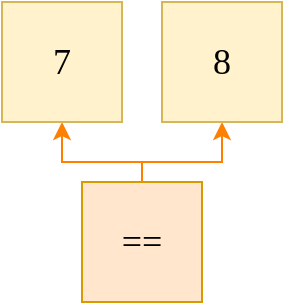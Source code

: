 <mxfile version="20.3.0" type="device"><diagram id="WuY6aNF5Nyn4ZAjBvU5S" name="Page-1"><mxGraphModel dx="899" dy="587" grid="1" gridSize="10" guides="1" tooltips="1" connect="1" arrows="1" fold="1" page="1" pageScale="1" pageWidth="850" pageHeight="1100" math="0" shadow="0"><root><mxCell id="0"/><mxCell id="1" parent="0"/><mxCell id="BggtcCdcHnESiFhWzSzw-24" style="edgeStyle=orthogonalEdgeStyle;rounded=0;orthogonalLoop=1;jettySize=auto;html=1;exitX=0.5;exitY=0;exitDx=0;exitDy=0;entryX=0.5;entryY=1;entryDx=0;entryDy=0;fontSize=18;fontFamily=IBM Plex Mono;fontSource=https%3A%2F%2Ffonts.googleapis.com%2Fcss%3Ffamily%3DIBM%2BPlex%2BMono;strokeColor=#FF8000;" parent="1" source="BggtcCdcHnESiFhWzSzw-26" edge="1"><mxGeometry relative="1" as="geometry"><mxPoint x="490" y="710" as="targetPoint"/><Array as="points"><mxPoint x="530" y="730"/><mxPoint x="490" y="730"/></Array></mxGeometry></mxCell><mxCell id="BggtcCdcHnESiFhWzSzw-25" style="edgeStyle=orthogonalEdgeStyle;rounded=0;orthogonalLoop=1;jettySize=auto;html=1;exitX=0.5;exitY=0;exitDx=0;exitDy=0;entryX=0.5;entryY=1;entryDx=0;entryDy=0;fontSize=18;fontFamily=IBM Plex Mono;fontSource=https%3A%2F%2Ffonts.googleapis.com%2Fcss%3Ffamily%3DIBM%2BPlex%2BMono;strokeColor=#FF8000;" parent="1" source="BggtcCdcHnESiFhWzSzw-26" target="BggtcCdcHnESiFhWzSzw-28" edge="1"><mxGeometry relative="1" as="geometry"><Array as="points"><mxPoint x="530" y="730"/><mxPoint x="570" y="730"/></Array></mxGeometry></mxCell><mxCell id="BggtcCdcHnESiFhWzSzw-26" value="==" style="rounded=0;whiteSpace=wrap;html=1;fontSize=18;fontFamily=IBM Plex Mono;fontSource=https%3A%2F%2Ffonts.googleapis.com%2Fcss%3Ffamily%3DIBM%2BPlex%2BMono;fillColor=#ffe6cc;strokeColor=#d79b00;" parent="1" vertex="1"><mxGeometry x="500" y="740" width="60" height="60" as="geometry"/></mxCell><mxCell id="BggtcCdcHnESiFhWzSzw-28" value="8" style="rounded=0;whiteSpace=wrap;html=1;fontSize=18;fontFamily=IBM Plex Mono;fontSource=https%3A%2F%2Ffonts.googleapis.com%2Fcss%3Ffamily%3DIBM%2BPlex%2BMono;fillColor=#fff2cc;strokeColor=#d6b656;" parent="1" vertex="1"><mxGeometry x="540" y="650" width="60" height="60" as="geometry"/></mxCell><mxCell id="OHreJQA_SoOgEz7VzCBf-1" value="7" style="rounded=0;whiteSpace=wrap;html=1;fontSize=18;fontFamily=IBM Plex Mono;fontSource=https%3A%2F%2Ffonts.googleapis.com%2Fcss%3Ffamily%3DIBM%2BPlex%2BMono;fillColor=#fff2cc;strokeColor=#d6b656;" parent="1" vertex="1"><mxGeometry x="460" y="650" width="60" height="60" as="geometry"/></mxCell></root></mxGraphModel></diagram></mxfile>